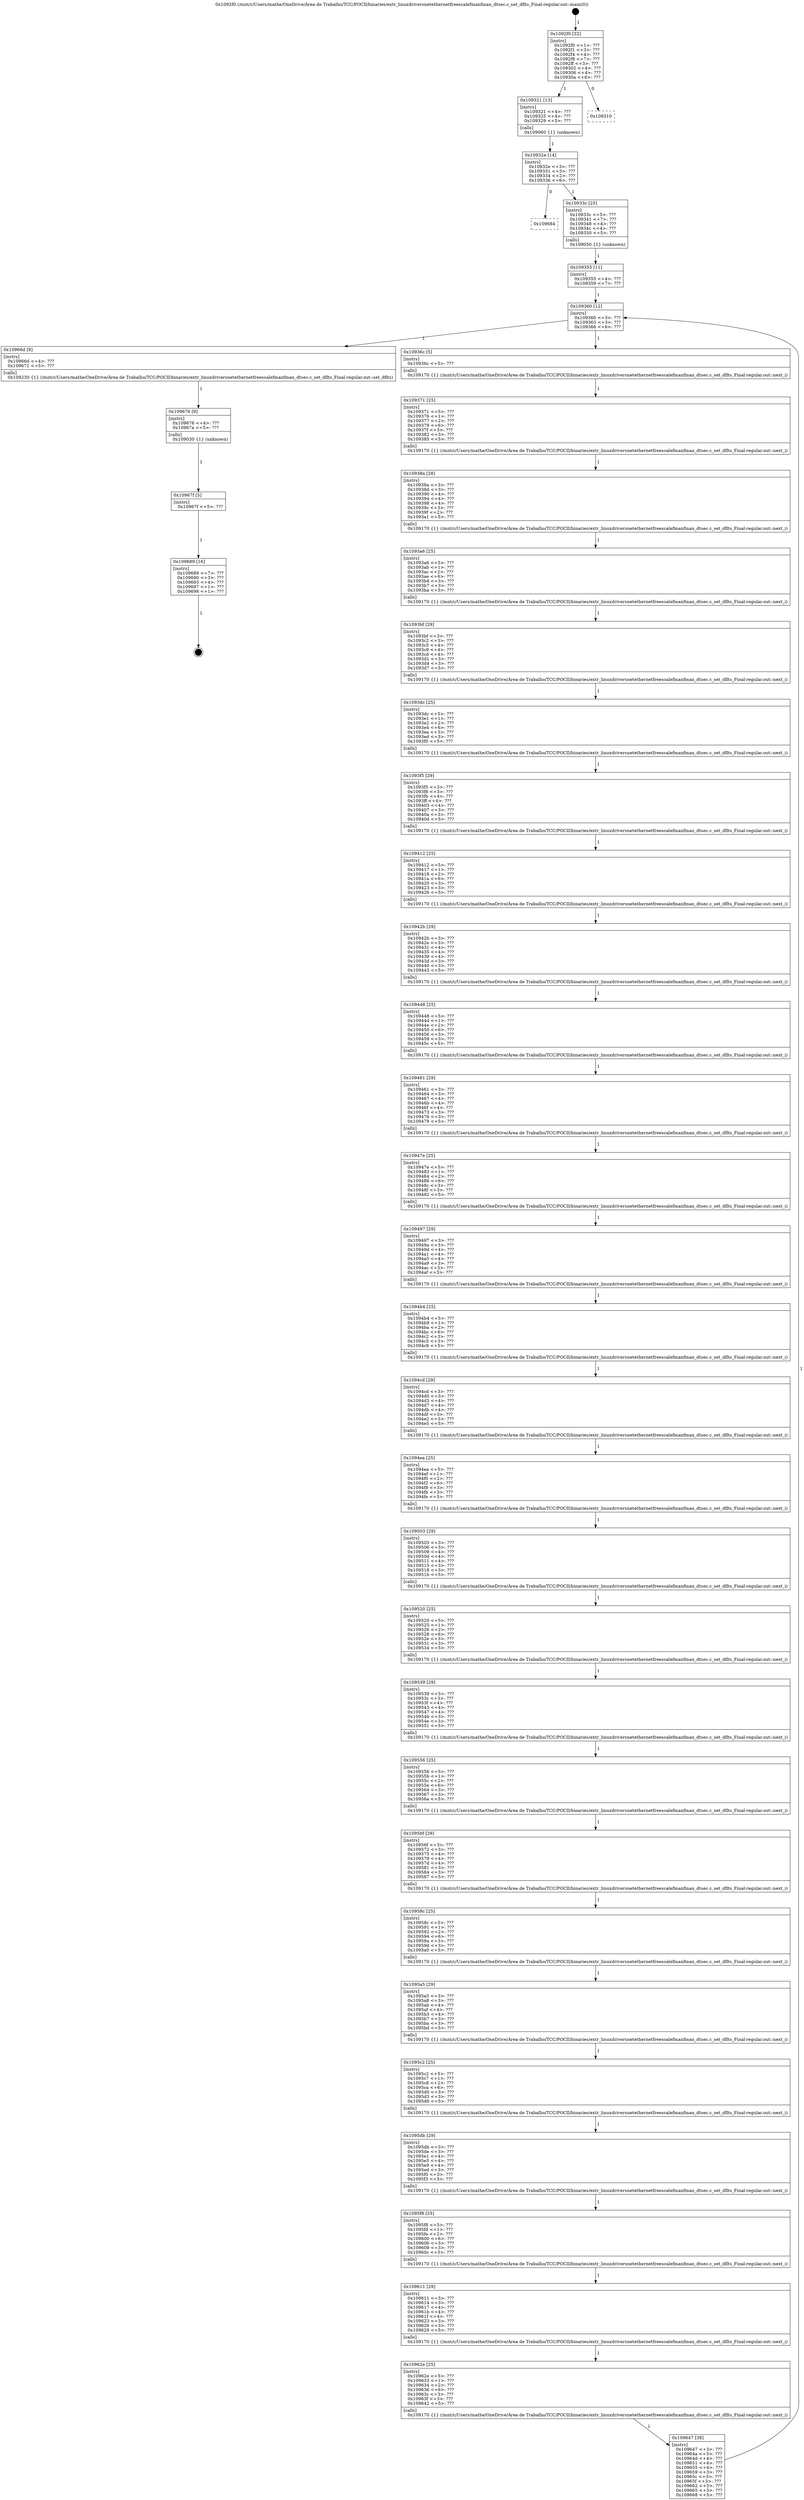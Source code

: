 digraph "0x1092f0" {
  label = "0x1092f0 (/mnt/c/Users/mathe/OneDrive/Área de Trabalho/TCC/POCII/binaries/extr_linuxdriversnetethernetfreescalefmanfman_dtsec.c_set_dflts_Final-regular.out::main(0))"
  labelloc = "t"
  node[shape=record]

  Entry [label="",width=0.3,height=0.3,shape=circle,fillcolor=black,style=filled]
  "0x1092f0" [label="{
     0x1092f0 [32]\l
     | [instrs]\l
     &nbsp;&nbsp;0x1092f0 \<+1\>: ???\l
     &nbsp;&nbsp;0x1092f1 \<+3\>: ???\l
     &nbsp;&nbsp;0x1092f4 \<+4\>: ???\l
     &nbsp;&nbsp;0x1092f8 \<+7\>: ???\l
     &nbsp;&nbsp;0x1092ff \<+3\>: ???\l
     &nbsp;&nbsp;0x109302 \<+4\>: ???\l
     &nbsp;&nbsp;0x109306 \<+4\>: ???\l
     &nbsp;&nbsp;0x10930a \<+6\>: ???\l
  }"]
  "0x109321" [label="{
     0x109321 [13]\l
     | [instrs]\l
     &nbsp;&nbsp;0x109321 \<+4\>: ???\l
     &nbsp;&nbsp;0x109325 \<+4\>: ???\l
     &nbsp;&nbsp;0x109329 \<+5\>: ???\l
     | [calls]\l
     &nbsp;&nbsp;0x109060 \{1\} (unknown)\l
  }"]
  "0x109310" [label="{
     0x109310\l
  }", style=dashed]
  "0x10932e" [label="{
     0x10932e [14]\l
     | [instrs]\l
     &nbsp;&nbsp;0x10932e \<+3\>: ???\l
     &nbsp;&nbsp;0x109331 \<+3\>: ???\l
     &nbsp;&nbsp;0x109334 \<+2\>: ???\l
     &nbsp;&nbsp;0x109336 \<+6\>: ???\l
  }"]
  "0x109684" [label="{
     0x109684\l
  }", style=dashed]
  "0x10933c" [label="{
     0x10933c [25]\l
     | [instrs]\l
     &nbsp;&nbsp;0x10933c \<+5\>: ???\l
     &nbsp;&nbsp;0x109341 \<+7\>: ???\l
     &nbsp;&nbsp;0x109348 \<+4\>: ???\l
     &nbsp;&nbsp;0x10934c \<+4\>: ???\l
     &nbsp;&nbsp;0x109350 \<+5\>: ???\l
     | [calls]\l
     &nbsp;&nbsp;0x109050 \{1\} (unknown)\l
  }"]
  Exit [label="",width=0.3,height=0.3,shape=circle,fillcolor=black,style=filled,peripheries=2]
  "0x109360" [label="{
     0x109360 [12]\l
     | [instrs]\l
     &nbsp;&nbsp;0x109360 \<+3\>: ???\l
     &nbsp;&nbsp;0x109363 \<+3\>: ???\l
     &nbsp;&nbsp;0x109366 \<+6\>: ???\l
  }"]
  "0x10966d" [label="{
     0x10966d [9]\l
     | [instrs]\l
     &nbsp;&nbsp;0x10966d \<+4\>: ???\l
     &nbsp;&nbsp;0x109671 \<+5\>: ???\l
     | [calls]\l
     &nbsp;&nbsp;0x109230 \{1\} (/mnt/c/Users/mathe/OneDrive/Área de Trabalho/TCC/POCII/binaries/extr_linuxdriversnetethernetfreescalefmanfman_dtsec.c_set_dflts_Final-regular.out::set_dflts)\l
  }"]
  "0x10936c" [label="{
     0x10936c [5]\l
     | [instrs]\l
     &nbsp;&nbsp;0x10936c \<+5\>: ???\l
     | [calls]\l
     &nbsp;&nbsp;0x109170 \{1\} (/mnt/c/Users/mathe/OneDrive/Área de Trabalho/TCC/POCII/binaries/extr_linuxdriversnetethernetfreescalefmanfman_dtsec.c_set_dflts_Final-regular.out::next_i)\l
  }"]
  "0x109371" [label="{
     0x109371 [25]\l
     | [instrs]\l
     &nbsp;&nbsp;0x109371 \<+5\>: ???\l
     &nbsp;&nbsp;0x109376 \<+1\>: ???\l
     &nbsp;&nbsp;0x109377 \<+2\>: ???\l
     &nbsp;&nbsp;0x109379 \<+6\>: ???\l
     &nbsp;&nbsp;0x10937f \<+3\>: ???\l
     &nbsp;&nbsp;0x109382 \<+3\>: ???\l
     &nbsp;&nbsp;0x109385 \<+5\>: ???\l
     | [calls]\l
     &nbsp;&nbsp;0x109170 \{1\} (/mnt/c/Users/mathe/OneDrive/Área de Trabalho/TCC/POCII/binaries/extr_linuxdriversnetethernetfreescalefmanfman_dtsec.c_set_dflts_Final-regular.out::next_i)\l
  }"]
  "0x10938a" [label="{
     0x10938a [28]\l
     | [instrs]\l
     &nbsp;&nbsp;0x10938a \<+3\>: ???\l
     &nbsp;&nbsp;0x10938d \<+3\>: ???\l
     &nbsp;&nbsp;0x109390 \<+4\>: ???\l
     &nbsp;&nbsp;0x109394 \<+4\>: ???\l
     &nbsp;&nbsp;0x109398 \<+4\>: ???\l
     &nbsp;&nbsp;0x10939c \<+3\>: ???\l
     &nbsp;&nbsp;0x10939f \<+2\>: ???\l
     &nbsp;&nbsp;0x1093a1 \<+5\>: ???\l
     | [calls]\l
     &nbsp;&nbsp;0x109170 \{1\} (/mnt/c/Users/mathe/OneDrive/Área de Trabalho/TCC/POCII/binaries/extr_linuxdriversnetethernetfreescalefmanfman_dtsec.c_set_dflts_Final-regular.out::next_i)\l
  }"]
  "0x1093a6" [label="{
     0x1093a6 [25]\l
     | [instrs]\l
     &nbsp;&nbsp;0x1093a6 \<+5\>: ???\l
     &nbsp;&nbsp;0x1093ab \<+1\>: ???\l
     &nbsp;&nbsp;0x1093ac \<+2\>: ???\l
     &nbsp;&nbsp;0x1093ae \<+6\>: ???\l
     &nbsp;&nbsp;0x1093b4 \<+3\>: ???\l
     &nbsp;&nbsp;0x1093b7 \<+3\>: ???\l
     &nbsp;&nbsp;0x1093ba \<+5\>: ???\l
     | [calls]\l
     &nbsp;&nbsp;0x109170 \{1\} (/mnt/c/Users/mathe/OneDrive/Área de Trabalho/TCC/POCII/binaries/extr_linuxdriversnetethernetfreescalefmanfman_dtsec.c_set_dflts_Final-regular.out::next_i)\l
  }"]
  "0x1093bf" [label="{
     0x1093bf [29]\l
     | [instrs]\l
     &nbsp;&nbsp;0x1093bf \<+3\>: ???\l
     &nbsp;&nbsp;0x1093c2 \<+3\>: ???\l
     &nbsp;&nbsp;0x1093c5 \<+4\>: ???\l
     &nbsp;&nbsp;0x1093c9 \<+4\>: ???\l
     &nbsp;&nbsp;0x1093cd \<+4\>: ???\l
     &nbsp;&nbsp;0x1093d1 \<+3\>: ???\l
     &nbsp;&nbsp;0x1093d4 \<+3\>: ???\l
     &nbsp;&nbsp;0x1093d7 \<+5\>: ???\l
     | [calls]\l
     &nbsp;&nbsp;0x109170 \{1\} (/mnt/c/Users/mathe/OneDrive/Área de Trabalho/TCC/POCII/binaries/extr_linuxdriversnetethernetfreescalefmanfman_dtsec.c_set_dflts_Final-regular.out::next_i)\l
  }"]
  "0x1093dc" [label="{
     0x1093dc [25]\l
     | [instrs]\l
     &nbsp;&nbsp;0x1093dc \<+5\>: ???\l
     &nbsp;&nbsp;0x1093e1 \<+1\>: ???\l
     &nbsp;&nbsp;0x1093e2 \<+2\>: ???\l
     &nbsp;&nbsp;0x1093e4 \<+6\>: ???\l
     &nbsp;&nbsp;0x1093ea \<+3\>: ???\l
     &nbsp;&nbsp;0x1093ed \<+3\>: ???\l
     &nbsp;&nbsp;0x1093f0 \<+5\>: ???\l
     | [calls]\l
     &nbsp;&nbsp;0x109170 \{1\} (/mnt/c/Users/mathe/OneDrive/Área de Trabalho/TCC/POCII/binaries/extr_linuxdriversnetethernetfreescalefmanfman_dtsec.c_set_dflts_Final-regular.out::next_i)\l
  }"]
  "0x1093f5" [label="{
     0x1093f5 [29]\l
     | [instrs]\l
     &nbsp;&nbsp;0x1093f5 \<+3\>: ???\l
     &nbsp;&nbsp;0x1093f8 \<+3\>: ???\l
     &nbsp;&nbsp;0x1093fb \<+4\>: ???\l
     &nbsp;&nbsp;0x1093ff \<+4\>: ???\l
     &nbsp;&nbsp;0x109403 \<+4\>: ???\l
     &nbsp;&nbsp;0x109407 \<+3\>: ???\l
     &nbsp;&nbsp;0x10940a \<+3\>: ???\l
     &nbsp;&nbsp;0x10940d \<+5\>: ???\l
     | [calls]\l
     &nbsp;&nbsp;0x109170 \{1\} (/mnt/c/Users/mathe/OneDrive/Área de Trabalho/TCC/POCII/binaries/extr_linuxdriversnetethernetfreescalefmanfman_dtsec.c_set_dflts_Final-regular.out::next_i)\l
  }"]
  "0x109412" [label="{
     0x109412 [25]\l
     | [instrs]\l
     &nbsp;&nbsp;0x109412 \<+5\>: ???\l
     &nbsp;&nbsp;0x109417 \<+1\>: ???\l
     &nbsp;&nbsp;0x109418 \<+2\>: ???\l
     &nbsp;&nbsp;0x10941a \<+6\>: ???\l
     &nbsp;&nbsp;0x109420 \<+3\>: ???\l
     &nbsp;&nbsp;0x109423 \<+3\>: ???\l
     &nbsp;&nbsp;0x109426 \<+5\>: ???\l
     | [calls]\l
     &nbsp;&nbsp;0x109170 \{1\} (/mnt/c/Users/mathe/OneDrive/Área de Trabalho/TCC/POCII/binaries/extr_linuxdriversnetethernetfreescalefmanfman_dtsec.c_set_dflts_Final-regular.out::next_i)\l
  }"]
  "0x10942b" [label="{
     0x10942b [29]\l
     | [instrs]\l
     &nbsp;&nbsp;0x10942b \<+3\>: ???\l
     &nbsp;&nbsp;0x10942e \<+3\>: ???\l
     &nbsp;&nbsp;0x109431 \<+4\>: ???\l
     &nbsp;&nbsp;0x109435 \<+4\>: ???\l
     &nbsp;&nbsp;0x109439 \<+4\>: ???\l
     &nbsp;&nbsp;0x10943d \<+3\>: ???\l
     &nbsp;&nbsp;0x109440 \<+3\>: ???\l
     &nbsp;&nbsp;0x109443 \<+5\>: ???\l
     | [calls]\l
     &nbsp;&nbsp;0x109170 \{1\} (/mnt/c/Users/mathe/OneDrive/Área de Trabalho/TCC/POCII/binaries/extr_linuxdriversnetethernetfreescalefmanfman_dtsec.c_set_dflts_Final-regular.out::next_i)\l
  }"]
  "0x109448" [label="{
     0x109448 [25]\l
     | [instrs]\l
     &nbsp;&nbsp;0x109448 \<+5\>: ???\l
     &nbsp;&nbsp;0x10944d \<+1\>: ???\l
     &nbsp;&nbsp;0x10944e \<+2\>: ???\l
     &nbsp;&nbsp;0x109450 \<+6\>: ???\l
     &nbsp;&nbsp;0x109456 \<+3\>: ???\l
     &nbsp;&nbsp;0x109459 \<+3\>: ???\l
     &nbsp;&nbsp;0x10945c \<+5\>: ???\l
     | [calls]\l
     &nbsp;&nbsp;0x109170 \{1\} (/mnt/c/Users/mathe/OneDrive/Área de Trabalho/TCC/POCII/binaries/extr_linuxdriversnetethernetfreescalefmanfman_dtsec.c_set_dflts_Final-regular.out::next_i)\l
  }"]
  "0x109461" [label="{
     0x109461 [29]\l
     | [instrs]\l
     &nbsp;&nbsp;0x109461 \<+3\>: ???\l
     &nbsp;&nbsp;0x109464 \<+3\>: ???\l
     &nbsp;&nbsp;0x109467 \<+4\>: ???\l
     &nbsp;&nbsp;0x10946b \<+4\>: ???\l
     &nbsp;&nbsp;0x10946f \<+4\>: ???\l
     &nbsp;&nbsp;0x109473 \<+3\>: ???\l
     &nbsp;&nbsp;0x109476 \<+3\>: ???\l
     &nbsp;&nbsp;0x109479 \<+5\>: ???\l
     | [calls]\l
     &nbsp;&nbsp;0x109170 \{1\} (/mnt/c/Users/mathe/OneDrive/Área de Trabalho/TCC/POCII/binaries/extr_linuxdriversnetethernetfreescalefmanfman_dtsec.c_set_dflts_Final-regular.out::next_i)\l
  }"]
  "0x10947e" [label="{
     0x10947e [25]\l
     | [instrs]\l
     &nbsp;&nbsp;0x10947e \<+5\>: ???\l
     &nbsp;&nbsp;0x109483 \<+1\>: ???\l
     &nbsp;&nbsp;0x109484 \<+2\>: ???\l
     &nbsp;&nbsp;0x109486 \<+6\>: ???\l
     &nbsp;&nbsp;0x10948c \<+3\>: ???\l
     &nbsp;&nbsp;0x10948f \<+3\>: ???\l
     &nbsp;&nbsp;0x109492 \<+5\>: ???\l
     | [calls]\l
     &nbsp;&nbsp;0x109170 \{1\} (/mnt/c/Users/mathe/OneDrive/Área de Trabalho/TCC/POCII/binaries/extr_linuxdriversnetethernetfreescalefmanfman_dtsec.c_set_dflts_Final-regular.out::next_i)\l
  }"]
  "0x109497" [label="{
     0x109497 [29]\l
     | [instrs]\l
     &nbsp;&nbsp;0x109497 \<+3\>: ???\l
     &nbsp;&nbsp;0x10949a \<+3\>: ???\l
     &nbsp;&nbsp;0x10949d \<+4\>: ???\l
     &nbsp;&nbsp;0x1094a1 \<+4\>: ???\l
     &nbsp;&nbsp;0x1094a5 \<+4\>: ???\l
     &nbsp;&nbsp;0x1094a9 \<+3\>: ???\l
     &nbsp;&nbsp;0x1094ac \<+3\>: ???\l
     &nbsp;&nbsp;0x1094af \<+5\>: ???\l
     | [calls]\l
     &nbsp;&nbsp;0x109170 \{1\} (/mnt/c/Users/mathe/OneDrive/Área de Trabalho/TCC/POCII/binaries/extr_linuxdriversnetethernetfreescalefmanfman_dtsec.c_set_dflts_Final-regular.out::next_i)\l
  }"]
  "0x1094b4" [label="{
     0x1094b4 [25]\l
     | [instrs]\l
     &nbsp;&nbsp;0x1094b4 \<+5\>: ???\l
     &nbsp;&nbsp;0x1094b9 \<+1\>: ???\l
     &nbsp;&nbsp;0x1094ba \<+2\>: ???\l
     &nbsp;&nbsp;0x1094bc \<+6\>: ???\l
     &nbsp;&nbsp;0x1094c2 \<+3\>: ???\l
     &nbsp;&nbsp;0x1094c5 \<+3\>: ???\l
     &nbsp;&nbsp;0x1094c8 \<+5\>: ???\l
     | [calls]\l
     &nbsp;&nbsp;0x109170 \{1\} (/mnt/c/Users/mathe/OneDrive/Área de Trabalho/TCC/POCII/binaries/extr_linuxdriversnetethernetfreescalefmanfman_dtsec.c_set_dflts_Final-regular.out::next_i)\l
  }"]
  "0x1094cd" [label="{
     0x1094cd [29]\l
     | [instrs]\l
     &nbsp;&nbsp;0x1094cd \<+3\>: ???\l
     &nbsp;&nbsp;0x1094d0 \<+3\>: ???\l
     &nbsp;&nbsp;0x1094d3 \<+4\>: ???\l
     &nbsp;&nbsp;0x1094d7 \<+4\>: ???\l
     &nbsp;&nbsp;0x1094db \<+4\>: ???\l
     &nbsp;&nbsp;0x1094df \<+3\>: ???\l
     &nbsp;&nbsp;0x1094e2 \<+3\>: ???\l
     &nbsp;&nbsp;0x1094e5 \<+5\>: ???\l
     | [calls]\l
     &nbsp;&nbsp;0x109170 \{1\} (/mnt/c/Users/mathe/OneDrive/Área de Trabalho/TCC/POCII/binaries/extr_linuxdriversnetethernetfreescalefmanfman_dtsec.c_set_dflts_Final-regular.out::next_i)\l
  }"]
  "0x1094ea" [label="{
     0x1094ea [25]\l
     | [instrs]\l
     &nbsp;&nbsp;0x1094ea \<+5\>: ???\l
     &nbsp;&nbsp;0x1094ef \<+1\>: ???\l
     &nbsp;&nbsp;0x1094f0 \<+2\>: ???\l
     &nbsp;&nbsp;0x1094f2 \<+6\>: ???\l
     &nbsp;&nbsp;0x1094f8 \<+3\>: ???\l
     &nbsp;&nbsp;0x1094fb \<+3\>: ???\l
     &nbsp;&nbsp;0x1094fe \<+5\>: ???\l
     | [calls]\l
     &nbsp;&nbsp;0x109170 \{1\} (/mnt/c/Users/mathe/OneDrive/Área de Trabalho/TCC/POCII/binaries/extr_linuxdriversnetethernetfreescalefmanfman_dtsec.c_set_dflts_Final-regular.out::next_i)\l
  }"]
  "0x109503" [label="{
     0x109503 [29]\l
     | [instrs]\l
     &nbsp;&nbsp;0x109503 \<+3\>: ???\l
     &nbsp;&nbsp;0x109506 \<+3\>: ???\l
     &nbsp;&nbsp;0x109509 \<+4\>: ???\l
     &nbsp;&nbsp;0x10950d \<+4\>: ???\l
     &nbsp;&nbsp;0x109511 \<+4\>: ???\l
     &nbsp;&nbsp;0x109515 \<+3\>: ???\l
     &nbsp;&nbsp;0x109518 \<+3\>: ???\l
     &nbsp;&nbsp;0x10951b \<+5\>: ???\l
     | [calls]\l
     &nbsp;&nbsp;0x109170 \{1\} (/mnt/c/Users/mathe/OneDrive/Área de Trabalho/TCC/POCII/binaries/extr_linuxdriversnetethernetfreescalefmanfman_dtsec.c_set_dflts_Final-regular.out::next_i)\l
  }"]
  "0x109520" [label="{
     0x109520 [25]\l
     | [instrs]\l
     &nbsp;&nbsp;0x109520 \<+5\>: ???\l
     &nbsp;&nbsp;0x109525 \<+1\>: ???\l
     &nbsp;&nbsp;0x109526 \<+2\>: ???\l
     &nbsp;&nbsp;0x109528 \<+6\>: ???\l
     &nbsp;&nbsp;0x10952e \<+3\>: ???\l
     &nbsp;&nbsp;0x109531 \<+3\>: ???\l
     &nbsp;&nbsp;0x109534 \<+5\>: ???\l
     | [calls]\l
     &nbsp;&nbsp;0x109170 \{1\} (/mnt/c/Users/mathe/OneDrive/Área de Trabalho/TCC/POCII/binaries/extr_linuxdriversnetethernetfreescalefmanfman_dtsec.c_set_dflts_Final-regular.out::next_i)\l
  }"]
  "0x109539" [label="{
     0x109539 [29]\l
     | [instrs]\l
     &nbsp;&nbsp;0x109539 \<+3\>: ???\l
     &nbsp;&nbsp;0x10953c \<+3\>: ???\l
     &nbsp;&nbsp;0x10953f \<+4\>: ???\l
     &nbsp;&nbsp;0x109543 \<+4\>: ???\l
     &nbsp;&nbsp;0x109547 \<+4\>: ???\l
     &nbsp;&nbsp;0x10954b \<+3\>: ???\l
     &nbsp;&nbsp;0x10954e \<+3\>: ???\l
     &nbsp;&nbsp;0x109551 \<+5\>: ???\l
     | [calls]\l
     &nbsp;&nbsp;0x109170 \{1\} (/mnt/c/Users/mathe/OneDrive/Área de Trabalho/TCC/POCII/binaries/extr_linuxdriversnetethernetfreescalefmanfman_dtsec.c_set_dflts_Final-regular.out::next_i)\l
  }"]
  "0x109556" [label="{
     0x109556 [25]\l
     | [instrs]\l
     &nbsp;&nbsp;0x109556 \<+5\>: ???\l
     &nbsp;&nbsp;0x10955b \<+1\>: ???\l
     &nbsp;&nbsp;0x10955c \<+2\>: ???\l
     &nbsp;&nbsp;0x10955e \<+6\>: ???\l
     &nbsp;&nbsp;0x109564 \<+3\>: ???\l
     &nbsp;&nbsp;0x109567 \<+3\>: ???\l
     &nbsp;&nbsp;0x10956a \<+5\>: ???\l
     | [calls]\l
     &nbsp;&nbsp;0x109170 \{1\} (/mnt/c/Users/mathe/OneDrive/Área de Trabalho/TCC/POCII/binaries/extr_linuxdriversnetethernetfreescalefmanfman_dtsec.c_set_dflts_Final-regular.out::next_i)\l
  }"]
  "0x10956f" [label="{
     0x10956f [29]\l
     | [instrs]\l
     &nbsp;&nbsp;0x10956f \<+3\>: ???\l
     &nbsp;&nbsp;0x109572 \<+3\>: ???\l
     &nbsp;&nbsp;0x109575 \<+4\>: ???\l
     &nbsp;&nbsp;0x109579 \<+4\>: ???\l
     &nbsp;&nbsp;0x10957d \<+4\>: ???\l
     &nbsp;&nbsp;0x109581 \<+3\>: ???\l
     &nbsp;&nbsp;0x109584 \<+3\>: ???\l
     &nbsp;&nbsp;0x109587 \<+5\>: ???\l
     | [calls]\l
     &nbsp;&nbsp;0x109170 \{1\} (/mnt/c/Users/mathe/OneDrive/Área de Trabalho/TCC/POCII/binaries/extr_linuxdriversnetethernetfreescalefmanfman_dtsec.c_set_dflts_Final-regular.out::next_i)\l
  }"]
  "0x10958c" [label="{
     0x10958c [25]\l
     | [instrs]\l
     &nbsp;&nbsp;0x10958c \<+5\>: ???\l
     &nbsp;&nbsp;0x109591 \<+1\>: ???\l
     &nbsp;&nbsp;0x109592 \<+2\>: ???\l
     &nbsp;&nbsp;0x109594 \<+6\>: ???\l
     &nbsp;&nbsp;0x10959a \<+3\>: ???\l
     &nbsp;&nbsp;0x10959d \<+3\>: ???\l
     &nbsp;&nbsp;0x1095a0 \<+5\>: ???\l
     | [calls]\l
     &nbsp;&nbsp;0x109170 \{1\} (/mnt/c/Users/mathe/OneDrive/Área de Trabalho/TCC/POCII/binaries/extr_linuxdriversnetethernetfreescalefmanfman_dtsec.c_set_dflts_Final-regular.out::next_i)\l
  }"]
  "0x1095a5" [label="{
     0x1095a5 [29]\l
     | [instrs]\l
     &nbsp;&nbsp;0x1095a5 \<+3\>: ???\l
     &nbsp;&nbsp;0x1095a8 \<+3\>: ???\l
     &nbsp;&nbsp;0x1095ab \<+4\>: ???\l
     &nbsp;&nbsp;0x1095af \<+4\>: ???\l
     &nbsp;&nbsp;0x1095b3 \<+4\>: ???\l
     &nbsp;&nbsp;0x1095b7 \<+3\>: ???\l
     &nbsp;&nbsp;0x1095ba \<+3\>: ???\l
     &nbsp;&nbsp;0x1095bd \<+5\>: ???\l
     | [calls]\l
     &nbsp;&nbsp;0x109170 \{1\} (/mnt/c/Users/mathe/OneDrive/Área de Trabalho/TCC/POCII/binaries/extr_linuxdriversnetethernetfreescalefmanfman_dtsec.c_set_dflts_Final-regular.out::next_i)\l
  }"]
  "0x1095c2" [label="{
     0x1095c2 [25]\l
     | [instrs]\l
     &nbsp;&nbsp;0x1095c2 \<+5\>: ???\l
     &nbsp;&nbsp;0x1095c7 \<+1\>: ???\l
     &nbsp;&nbsp;0x1095c8 \<+2\>: ???\l
     &nbsp;&nbsp;0x1095ca \<+6\>: ???\l
     &nbsp;&nbsp;0x1095d0 \<+3\>: ???\l
     &nbsp;&nbsp;0x1095d3 \<+3\>: ???\l
     &nbsp;&nbsp;0x1095d6 \<+5\>: ???\l
     | [calls]\l
     &nbsp;&nbsp;0x109170 \{1\} (/mnt/c/Users/mathe/OneDrive/Área de Trabalho/TCC/POCII/binaries/extr_linuxdriversnetethernetfreescalefmanfman_dtsec.c_set_dflts_Final-regular.out::next_i)\l
  }"]
  "0x1095db" [label="{
     0x1095db [29]\l
     | [instrs]\l
     &nbsp;&nbsp;0x1095db \<+3\>: ???\l
     &nbsp;&nbsp;0x1095de \<+3\>: ???\l
     &nbsp;&nbsp;0x1095e1 \<+4\>: ???\l
     &nbsp;&nbsp;0x1095e5 \<+4\>: ???\l
     &nbsp;&nbsp;0x1095e9 \<+4\>: ???\l
     &nbsp;&nbsp;0x1095ed \<+3\>: ???\l
     &nbsp;&nbsp;0x1095f0 \<+3\>: ???\l
     &nbsp;&nbsp;0x1095f3 \<+5\>: ???\l
     | [calls]\l
     &nbsp;&nbsp;0x109170 \{1\} (/mnt/c/Users/mathe/OneDrive/Área de Trabalho/TCC/POCII/binaries/extr_linuxdriversnetethernetfreescalefmanfman_dtsec.c_set_dflts_Final-regular.out::next_i)\l
  }"]
  "0x1095f8" [label="{
     0x1095f8 [25]\l
     | [instrs]\l
     &nbsp;&nbsp;0x1095f8 \<+5\>: ???\l
     &nbsp;&nbsp;0x1095fd \<+1\>: ???\l
     &nbsp;&nbsp;0x1095fe \<+2\>: ???\l
     &nbsp;&nbsp;0x109600 \<+6\>: ???\l
     &nbsp;&nbsp;0x109606 \<+3\>: ???\l
     &nbsp;&nbsp;0x109609 \<+3\>: ???\l
     &nbsp;&nbsp;0x10960c \<+5\>: ???\l
     | [calls]\l
     &nbsp;&nbsp;0x109170 \{1\} (/mnt/c/Users/mathe/OneDrive/Área de Trabalho/TCC/POCII/binaries/extr_linuxdriversnetethernetfreescalefmanfman_dtsec.c_set_dflts_Final-regular.out::next_i)\l
  }"]
  "0x109611" [label="{
     0x109611 [29]\l
     | [instrs]\l
     &nbsp;&nbsp;0x109611 \<+3\>: ???\l
     &nbsp;&nbsp;0x109614 \<+3\>: ???\l
     &nbsp;&nbsp;0x109617 \<+4\>: ???\l
     &nbsp;&nbsp;0x10961b \<+4\>: ???\l
     &nbsp;&nbsp;0x10961f \<+4\>: ???\l
     &nbsp;&nbsp;0x109623 \<+3\>: ???\l
     &nbsp;&nbsp;0x109626 \<+3\>: ???\l
     &nbsp;&nbsp;0x109629 \<+5\>: ???\l
     | [calls]\l
     &nbsp;&nbsp;0x109170 \{1\} (/mnt/c/Users/mathe/OneDrive/Área de Trabalho/TCC/POCII/binaries/extr_linuxdriversnetethernetfreescalefmanfman_dtsec.c_set_dflts_Final-regular.out::next_i)\l
  }"]
  "0x10962e" [label="{
     0x10962e [25]\l
     | [instrs]\l
     &nbsp;&nbsp;0x10962e \<+5\>: ???\l
     &nbsp;&nbsp;0x109633 \<+1\>: ???\l
     &nbsp;&nbsp;0x109634 \<+2\>: ???\l
     &nbsp;&nbsp;0x109636 \<+6\>: ???\l
     &nbsp;&nbsp;0x10963c \<+3\>: ???\l
     &nbsp;&nbsp;0x10963f \<+3\>: ???\l
     &nbsp;&nbsp;0x109642 \<+5\>: ???\l
     | [calls]\l
     &nbsp;&nbsp;0x109170 \{1\} (/mnt/c/Users/mathe/OneDrive/Área de Trabalho/TCC/POCII/binaries/extr_linuxdriversnetethernetfreescalefmanfman_dtsec.c_set_dflts_Final-regular.out::next_i)\l
  }"]
  "0x109647" [label="{
     0x109647 [38]\l
     | [instrs]\l
     &nbsp;&nbsp;0x109647 \<+3\>: ???\l
     &nbsp;&nbsp;0x10964a \<+3\>: ???\l
     &nbsp;&nbsp;0x10964d \<+4\>: ???\l
     &nbsp;&nbsp;0x109651 \<+4\>: ???\l
     &nbsp;&nbsp;0x109655 \<+4\>: ???\l
     &nbsp;&nbsp;0x109659 \<+3\>: ???\l
     &nbsp;&nbsp;0x10965c \<+3\>: ???\l
     &nbsp;&nbsp;0x10965f \<+3\>: ???\l
     &nbsp;&nbsp;0x109662 \<+3\>: ???\l
     &nbsp;&nbsp;0x109665 \<+3\>: ???\l
     &nbsp;&nbsp;0x109668 \<+5\>: ???\l
  }"]
  "0x109355" [label="{
     0x109355 [11]\l
     | [instrs]\l
     &nbsp;&nbsp;0x109355 \<+4\>: ???\l
     &nbsp;&nbsp;0x109359 \<+7\>: ???\l
  }"]
  "0x109676" [label="{
     0x109676 [9]\l
     | [instrs]\l
     &nbsp;&nbsp;0x109676 \<+4\>: ???\l
     &nbsp;&nbsp;0x10967a \<+5\>: ???\l
     | [calls]\l
     &nbsp;&nbsp;0x109030 \{1\} (unknown)\l
  }"]
  "0x10967f" [label="{
     0x10967f [5]\l
     | [instrs]\l
     &nbsp;&nbsp;0x10967f \<+5\>: ???\l
  }"]
  "0x109689" [label="{
     0x109689 [16]\l
     | [instrs]\l
     &nbsp;&nbsp;0x109689 \<+7\>: ???\l
     &nbsp;&nbsp;0x109690 \<+3\>: ???\l
     &nbsp;&nbsp;0x109693 \<+4\>: ???\l
     &nbsp;&nbsp;0x109697 \<+1\>: ???\l
     &nbsp;&nbsp;0x109698 \<+1\>: ???\l
  }"]
  Entry -> "0x1092f0" [label=" 1"]
  "0x1092f0" -> "0x109321" [label=" 1"]
  "0x1092f0" -> "0x109310" [label=" 0"]
  "0x109321" -> "0x10932e" [label=" 1"]
  "0x10932e" -> "0x109684" [label=" 0"]
  "0x10932e" -> "0x10933c" [label=" 1"]
  "0x109689" -> Exit [label=" 1"]
  "0x10933c" -> "0x109355" [label=" 1"]
  "0x109360" -> "0x10966d" [label=" 1"]
  "0x109360" -> "0x10936c" [label=" 1"]
  "0x10936c" -> "0x109371" [label=" 1"]
  "0x109371" -> "0x10938a" [label=" 1"]
  "0x10938a" -> "0x1093a6" [label=" 1"]
  "0x1093a6" -> "0x1093bf" [label=" 1"]
  "0x1093bf" -> "0x1093dc" [label=" 1"]
  "0x1093dc" -> "0x1093f5" [label=" 1"]
  "0x1093f5" -> "0x109412" [label=" 1"]
  "0x109412" -> "0x10942b" [label=" 1"]
  "0x10942b" -> "0x109448" [label=" 1"]
  "0x109448" -> "0x109461" [label=" 1"]
  "0x109461" -> "0x10947e" [label=" 1"]
  "0x10947e" -> "0x109497" [label=" 1"]
  "0x109497" -> "0x1094b4" [label=" 1"]
  "0x1094b4" -> "0x1094cd" [label=" 1"]
  "0x1094cd" -> "0x1094ea" [label=" 1"]
  "0x1094ea" -> "0x109503" [label=" 1"]
  "0x109503" -> "0x109520" [label=" 1"]
  "0x109520" -> "0x109539" [label=" 1"]
  "0x109539" -> "0x109556" [label=" 1"]
  "0x109556" -> "0x10956f" [label=" 1"]
  "0x10956f" -> "0x10958c" [label=" 1"]
  "0x10958c" -> "0x1095a5" [label=" 1"]
  "0x1095a5" -> "0x1095c2" [label=" 1"]
  "0x1095c2" -> "0x1095db" [label=" 1"]
  "0x1095db" -> "0x1095f8" [label=" 1"]
  "0x1095f8" -> "0x109611" [label=" 1"]
  "0x109611" -> "0x10962e" [label=" 1"]
  "0x10962e" -> "0x109647" [label=" 1"]
  "0x109355" -> "0x109360" [label=" 1"]
  "0x109647" -> "0x109360" [label=" 1"]
  "0x10966d" -> "0x109676" [label=" 1"]
  "0x109676" -> "0x10967f" [label=" 1"]
  "0x10967f" -> "0x109689" [label=" 1"]
}
